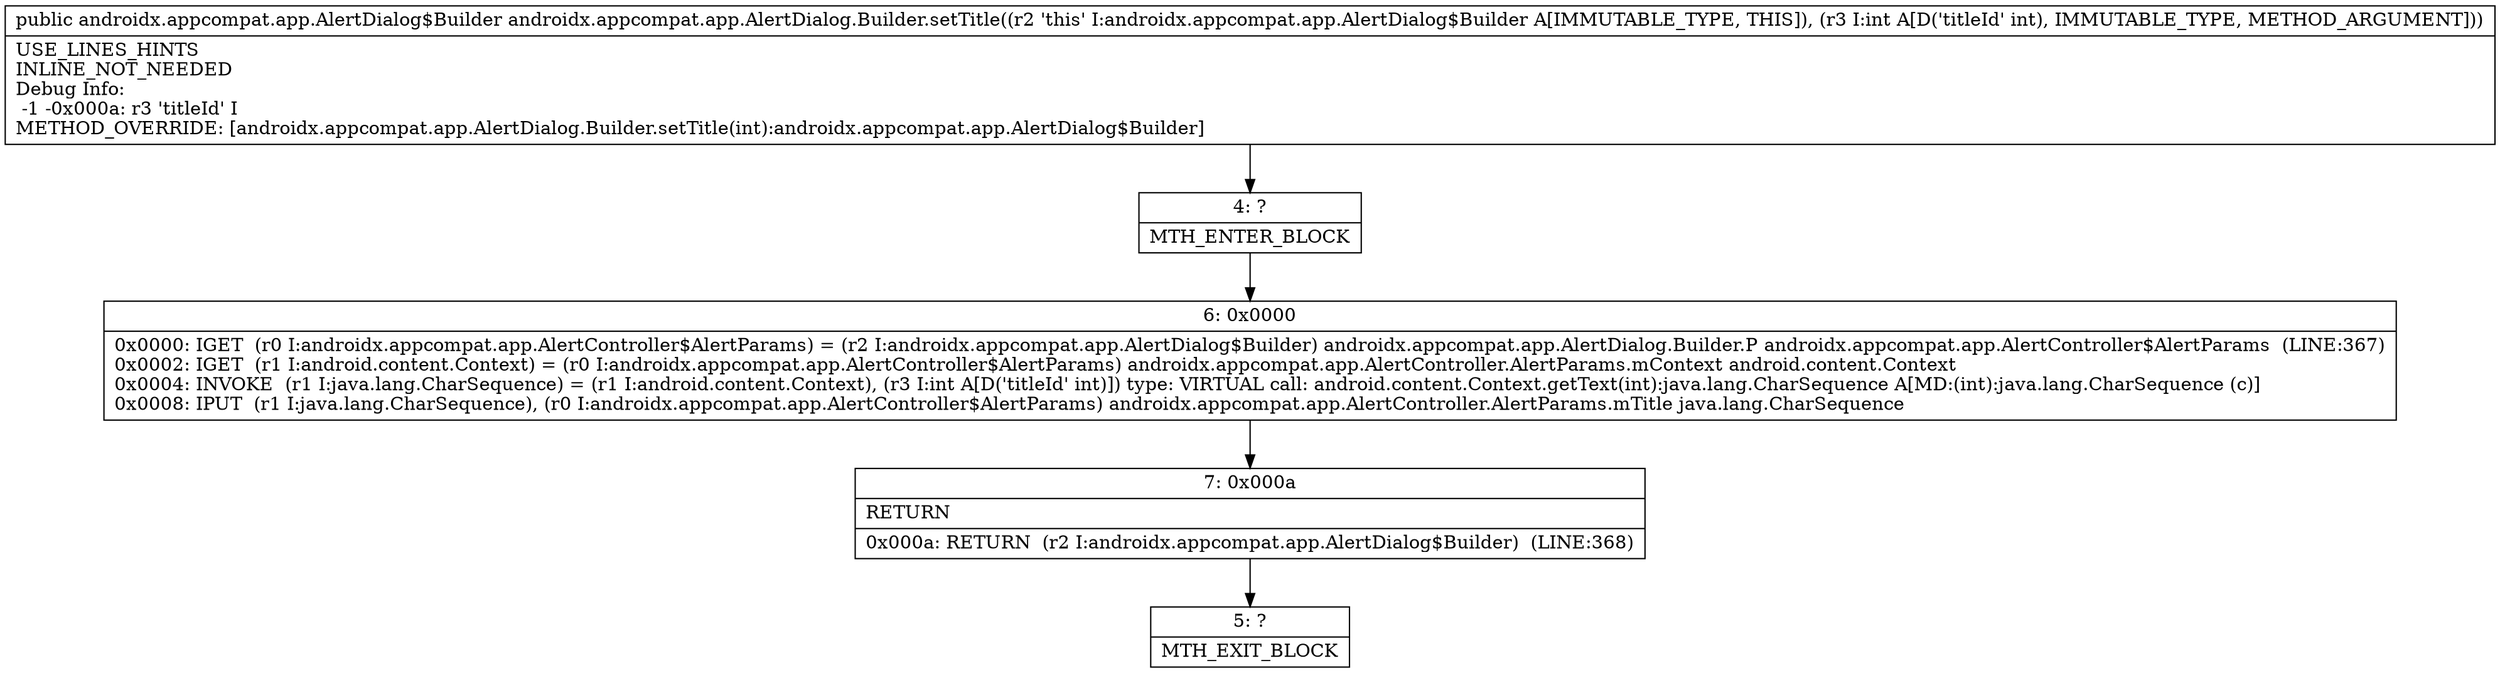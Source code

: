 digraph "CFG forandroidx.appcompat.app.AlertDialog.Builder.setTitle(I)Landroidx\/appcompat\/app\/AlertDialog$Builder;" {
Node_4 [shape=record,label="{4\:\ ?|MTH_ENTER_BLOCK\l}"];
Node_6 [shape=record,label="{6\:\ 0x0000|0x0000: IGET  (r0 I:androidx.appcompat.app.AlertController$AlertParams) = (r2 I:androidx.appcompat.app.AlertDialog$Builder) androidx.appcompat.app.AlertDialog.Builder.P androidx.appcompat.app.AlertController$AlertParams  (LINE:367)\l0x0002: IGET  (r1 I:android.content.Context) = (r0 I:androidx.appcompat.app.AlertController$AlertParams) androidx.appcompat.app.AlertController.AlertParams.mContext android.content.Context \l0x0004: INVOKE  (r1 I:java.lang.CharSequence) = (r1 I:android.content.Context), (r3 I:int A[D('titleId' int)]) type: VIRTUAL call: android.content.Context.getText(int):java.lang.CharSequence A[MD:(int):java.lang.CharSequence (c)]\l0x0008: IPUT  (r1 I:java.lang.CharSequence), (r0 I:androidx.appcompat.app.AlertController$AlertParams) androidx.appcompat.app.AlertController.AlertParams.mTitle java.lang.CharSequence \l}"];
Node_7 [shape=record,label="{7\:\ 0x000a|RETURN\l|0x000a: RETURN  (r2 I:androidx.appcompat.app.AlertDialog$Builder)  (LINE:368)\l}"];
Node_5 [shape=record,label="{5\:\ ?|MTH_EXIT_BLOCK\l}"];
MethodNode[shape=record,label="{public androidx.appcompat.app.AlertDialog$Builder androidx.appcompat.app.AlertDialog.Builder.setTitle((r2 'this' I:androidx.appcompat.app.AlertDialog$Builder A[IMMUTABLE_TYPE, THIS]), (r3 I:int A[D('titleId' int), IMMUTABLE_TYPE, METHOD_ARGUMENT]))  | USE_LINES_HINTS\lINLINE_NOT_NEEDED\lDebug Info:\l  \-1 \-0x000a: r3 'titleId' I\lMETHOD_OVERRIDE: [androidx.appcompat.app.AlertDialog.Builder.setTitle(int):androidx.appcompat.app.AlertDialog$Builder]\l}"];
MethodNode -> Node_4;Node_4 -> Node_6;
Node_6 -> Node_7;
Node_7 -> Node_5;
}


